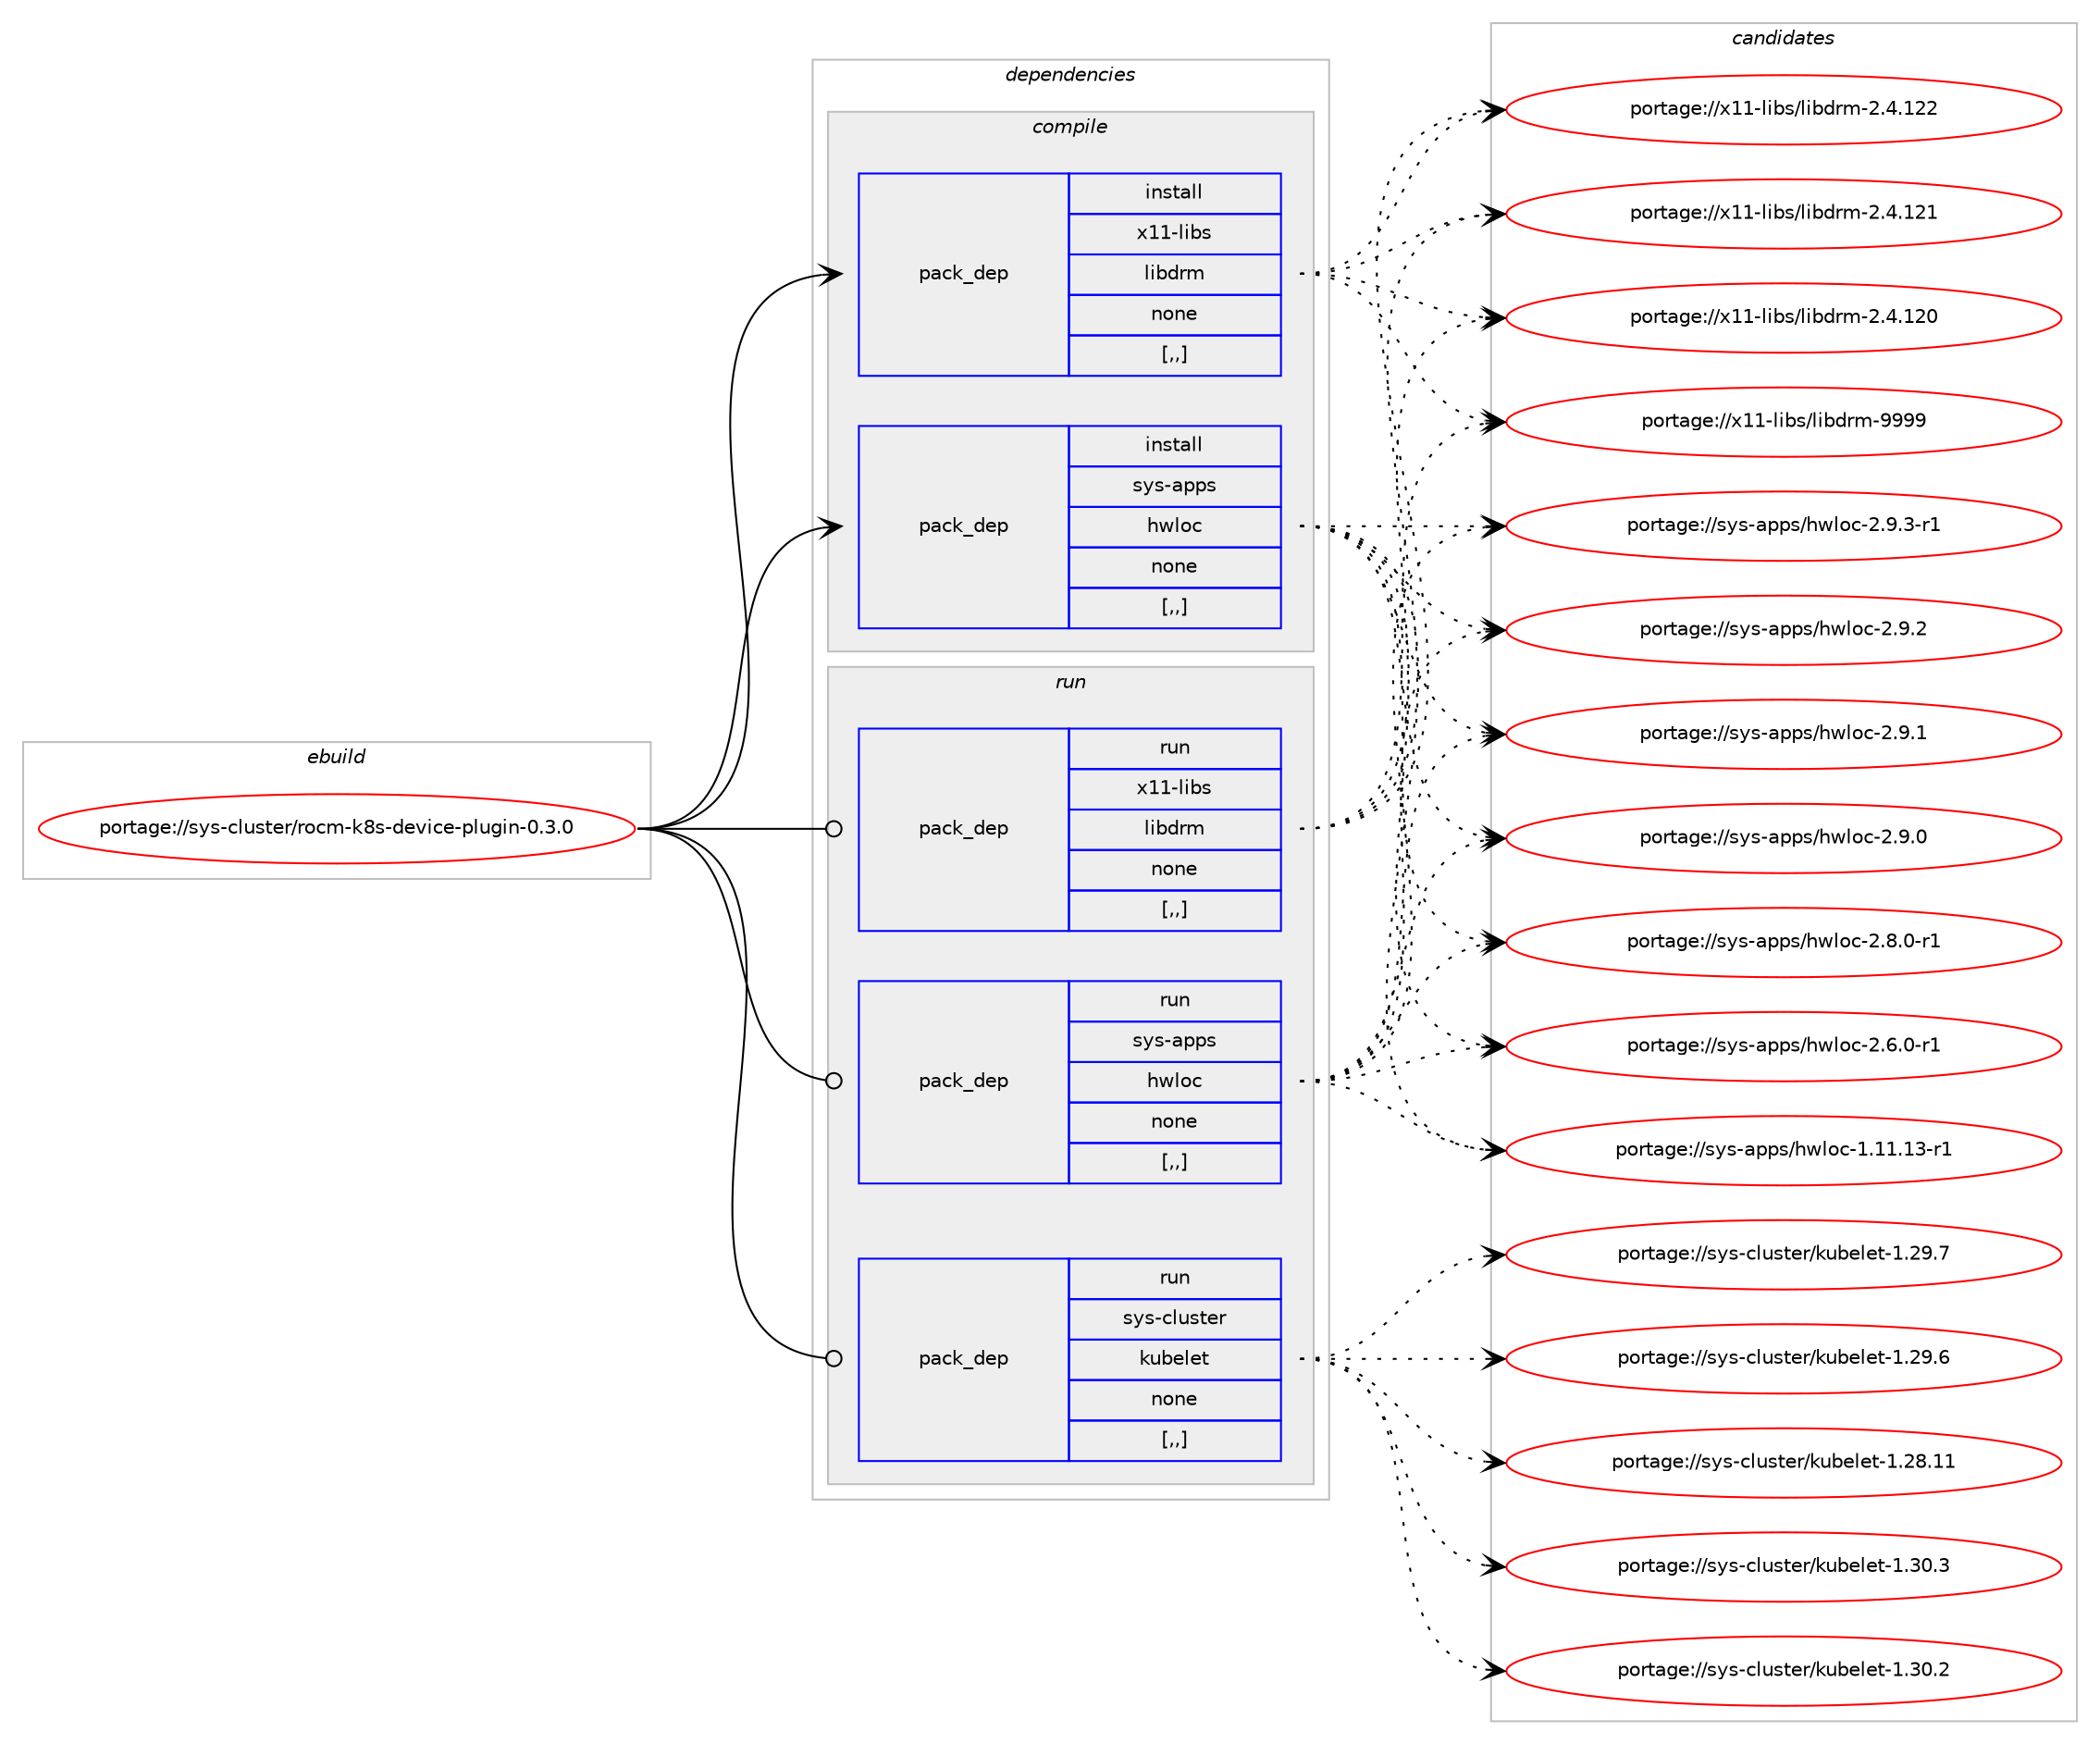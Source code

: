 digraph prolog {

# *************
# Graph options
# *************

newrank=true;
concentrate=true;
compound=true;
graph [rankdir=LR,fontname=Helvetica,fontsize=10,ranksep=1.5];#, ranksep=2.5, nodesep=0.2];
edge  [arrowhead=vee];
node  [fontname=Helvetica,fontsize=10];

# **********
# The ebuild
# **********

subgraph cluster_leftcol {
color=gray;
label=<<i>ebuild</i>>;
id [label="portage://sys-cluster/rocm-k8s-device-plugin-0.3.0", color=red, width=4, href="../sys-cluster/rocm-k8s-device-plugin-0.3.0.svg"];
}

# ****************
# The dependencies
# ****************

subgraph cluster_midcol {
color=gray;
label=<<i>dependencies</i>>;
subgraph cluster_compile {
fillcolor="#eeeeee";
style=filled;
label=<<i>compile</i>>;
subgraph pack313907 {
dependency431401 [label=<<TABLE BORDER="0" CELLBORDER="1" CELLSPACING="0" CELLPADDING="4" WIDTH="220"><TR><TD ROWSPAN="6" CELLPADDING="30">pack_dep</TD></TR><TR><TD WIDTH="110">install</TD></TR><TR><TD>sys-apps</TD></TR><TR><TD>hwloc</TD></TR><TR><TD>none</TD></TR><TR><TD>[,,]</TD></TR></TABLE>>, shape=none, color=blue];
}
id:e -> dependency431401:w [weight=20,style="solid",arrowhead="vee"];
subgraph pack313908 {
dependency431402 [label=<<TABLE BORDER="0" CELLBORDER="1" CELLSPACING="0" CELLPADDING="4" WIDTH="220"><TR><TD ROWSPAN="6" CELLPADDING="30">pack_dep</TD></TR><TR><TD WIDTH="110">install</TD></TR><TR><TD>x11-libs</TD></TR><TR><TD>libdrm</TD></TR><TR><TD>none</TD></TR><TR><TD>[,,]</TD></TR></TABLE>>, shape=none, color=blue];
}
id:e -> dependency431402:w [weight=20,style="solid",arrowhead="vee"];
}
subgraph cluster_compileandrun {
fillcolor="#eeeeee";
style=filled;
label=<<i>compile and run</i>>;
}
subgraph cluster_run {
fillcolor="#eeeeee";
style=filled;
label=<<i>run</i>>;
subgraph pack313909 {
dependency431403 [label=<<TABLE BORDER="0" CELLBORDER="1" CELLSPACING="0" CELLPADDING="4" WIDTH="220"><TR><TD ROWSPAN="6" CELLPADDING="30">pack_dep</TD></TR><TR><TD WIDTH="110">run</TD></TR><TR><TD>sys-apps</TD></TR><TR><TD>hwloc</TD></TR><TR><TD>none</TD></TR><TR><TD>[,,]</TD></TR></TABLE>>, shape=none, color=blue];
}
id:e -> dependency431403:w [weight=20,style="solid",arrowhead="odot"];
subgraph pack313910 {
dependency431404 [label=<<TABLE BORDER="0" CELLBORDER="1" CELLSPACING="0" CELLPADDING="4" WIDTH="220"><TR><TD ROWSPAN="6" CELLPADDING="30">pack_dep</TD></TR><TR><TD WIDTH="110">run</TD></TR><TR><TD>sys-cluster</TD></TR><TR><TD>kubelet</TD></TR><TR><TD>none</TD></TR><TR><TD>[,,]</TD></TR></TABLE>>, shape=none, color=blue];
}
id:e -> dependency431404:w [weight=20,style="solid",arrowhead="odot"];
subgraph pack313911 {
dependency431405 [label=<<TABLE BORDER="0" CELLBORDER="1" CELLSPACING="0" CELLPADDING="4" WIDTH="220"><TR><TD ROWSPAN="6" CELLPADDING="30">pack_dep</TD></TR><TR><TD WIDTH="110">run</TD></TR><TR><TD>x11-libs</TD></TR><TR><TD>libdrm</TD></TR><TR><TD>none</TD></TR><TR><TD>[,,]</TD></TR></TABLE>>, shape=none, color=blue];
}
id:e -> dependency431405:w [weight=20,style="solid",arrowhead="odot"];
}
}

# **************
# The candidates
# **************

subgraph cluster_choices {
rank=same;
color=gray;
label=<<i>candidates</i>>;

subgraph choice313907 {
color=black;
nodesep=1;
choice115121115459711211211547104119108111994550465746514511449 [label="portage://sys-apps/hwloc-2.9.3-r1", color=red, width=4,href="../sys-apps/hwloc-2.9.3-r1.svg"];
choice11512111545971121121154710411910811199455046574650 [label="portage://sys-apps/hwloc-2.9.2", color=red, width=4,href="../sys-apps/hwloc-2.9.2.svg"];
choice11512111545971121121154710411910811199455046574649 [label="portage://sys-apps/hwloc-2.9.1", color=red, width=4,href="../sys-apps/hwloc-2.9.1.svg"];
choice11512111545971121121154710411910811199455046574648 [label="portage://sys-apps/hwloc-2.9.0", color=red, width=4,href="../sys-apps/hwloc-2.9.0.svg"];
choice115121115459711211211547104119108111994550465646484511449 [label="portage://sys-apps/hwloc-2.8.0-r1", color=red, width=4,href="../sys-apps/hwloc-2.8.0-r1.svg"];
choice115121115459711211211547104119108111994550465446484511449 [label="portage://sys-apps/hwloc-2.6.0-r1", color=red, width=4,href="../sys-apps/hwloc-2.6.0-r1.svg"];
choice1151211154597112112115471041191081119945494649494649514511449 [label="portage://sys-apps/hwloc-1.11.13-r1", color=red, width=4,href="../sys-apps/hwloc-1.11.13-r1.svg"];
dependency431401:e -> choice115121115459711211211547104119108111994550465746514511449:w [style=dotted,weight="100"];
dependency431401:e -> choice11512111545971121121154710411910811199455046574650:w [style=dotted,weight="100"];
dependency431401:e -> choice11512111545971121121154710411910811199455046574649:w [style=dotted,weight="100"];
dependency431401:e -> choice11512111545971121121154710411910811199455046574648:w [style=dotted,weight="100"];
dependency431401:e -> choice115121115459711211211547104119108111994550465646484511449:w [style=dotted,weight="100"];
dependency431401:e -> choice115121115459711211211547104119108111994550465446484511449:w [style=dotted,weight="100"];
dependency431401:e -> choice1151211154597112112115471041191081119945494649494649514511449:w [style=dotted,weight="100"];
}
subgraph choice313908 {
color=black;
nodesep=1;
choice1204949451081059811547108105981001141094557575757 [label="portage://x11-libs/libdrm-9999", color=red, width=4,href="../x11-libs/libdrm-9999.svg"];
choice1204949451081059811547108105981001141094550465246495050 [label="portage://x11-libs/libdrm-2.4.122", color=red, width=4,href="../x11-libs/libdrm-2.4.122.svg"];
choice1204949451081059811547108105981001141094550465246495049 [label="portage://x11-libs/libdrm-2.4.121", color=red, width=4,href="../x11-libs/libdrm-2.4.121.svg"];
choice1204949451081059811547108105981001141094550465246495048 [label="portage://x11-libs/libdrm-2.4.120", color=red, width=4,href="../x11-libs/libdrm-2.4.120.svg"];
dependency431402:e -> choice1204949451081059811547108105981001141094557575757:w [style=dotted,weight="100"];
dependency431402:e -> choice1204949451081059811547108105981001141094550465246495050:w [style=dotted,weight="100"];
dependency431402:e -> choice1204949451081059811547108105981001141094550465246495049:w [style=dotted,weight="100"];
dependency431402:e -> choice1204949451081059811547108105981001141094550465246495048:w [style=dotted,weight="100"];
}
subgraph choice313909 {
color=black;
nodesep=1;
choice115121115459711211211547104119108111994550465746514511449 [label="portage://sys-apps/hwloc-2.9.3-r1", color=red, width=4,href="../sys-apps/hwloc-2.9.3-r1.svg"];
choice11512111545971121121154710411910811199455046574650 [label="portage://sys-apps/hwloc-2.9.2", color=red, width=4,href="../sys-apps/hwloc-2.9.2.svg"];
choice11512111545971121121154710411910811199455046574649 [label="portage://sys-apps/hwloc-2.9.1", color=red, width=4,href="../sys-apps/hwloc-2.9.1.svg"];
choice11512111545971121121154710411910811199455046574648 [label="portage://sys-apps/hwloc-2.9.0", color=red, width=4,href="../sys-apps/hwloc-2.9.0.svg"];
choice115121115459711211211547104119108111994550465646484511449 [label="portage://sys-apps/hwloc-2.8.0-r1", color=red, width=4,href="../sys-apps/hwloc-2.8.0-r1.svg"];
choice115121115459711211211547104119108111994550465446484511449 [label="portage://sys-apps/hwloc-2.6.0-r1", color=red, width=4,href="../sys-apps/hwloc-2.6.0-r1.svg"];
choice1151211154597112112115471041191081119945494649494649514511449 [label="portage://sys-apps/hwloc-1.11.13-r1", color=red, width=4,href="../sys-apps/hwloc-1.11.13-r1.svg"];
dependency431403:e -> choice115121115459711211211547104119108111994550465746514511449:w [style=dotted,weight="100"];
dependency431403:e -> choice11512111545971121121154710411910811199455046574650:w [style=dotted,weight="100"];
dependency431403:e -> choice11512111545971121121154710411910811199455046574649:w [style=dotted,weight="100"];
dependency431403:e -> choice11512111545971121121154710411910811199455046574648:w [style=dotted,weight="100"];
dependency431403:e -> choice115121115459711211211547104119108111994550465646484511449:w [style=dotted,weight="100"];
dependency431403:e -> choice115121115459711211211547104119108111994550465446484511449:w [style=dotted,weight="100"];
dependency431403:e -> choice1151211154597112112115471041191081119945494649494649514511449:w [style=dotted,weight="100"];
}
subgraph choice313910 {
color=black;
nodesep=1;
choice1151211154599108117115116101114471071179810110810111645494651484651 [label="portage://sys-cluster/kubelet-1.30.3", color=red, width=4,href="../sys-cluster/kubelet-1.30.3.svg"];
choice1151211154599108117115116101114471071179810110810111645494651484650 [label="portage://sys-cluster/kubelet-1.30.2", color=red, width=4,href="../sys-cluster/kubelet-1.30.2.svg"];
choice1151211154599108117115116101114471071179810110810111645494650574655 [label="portage://sys-cluster/kubelet-1.29.7", color=red, width=4,href="../sys-cluster/kubelet-1.29.7.svg"];
choice1151211154599108117115116101114471071179810110810111645494650574654 [label="portage://sys-cluster/kubelet-1.29.6", color=red, width=4,href="../sys-cluster/kubelet-1.29.6.svg"];
choice115121115459910811711511610111447107117981011081011164549465056464949 [label="portage://sys-cluster/kubelet-1.28.11", color=red, width=4,href="../sys-cluster/kubelet-1.28.11.svg"];
dependency431404:e -> choice1151211154599108117115116101114471071179810110810111645494651484651:w [style=dotted,weight="100"];
dependency431404:e -> choice1151211154599108117115116101114471071179810110810111645494651484650:w [style=dotted,weight="100"];
dependency431404:e -> choice1151211154599108117115116101114471071179810110810111645494650574655:w [style=dotted,weight="100"];
dependency431404:e -> choice1151211154599108117115116101114471071179810110810111645494650574654:w [style=dotted,weight="100"];
dependency431404:e -> choice115121115459910811711511610111447107117981011081011164549465056464949:w [style=dotted,weight="100"];
}
subgraph choice313911 {
color=black;
nodesep=1;
choice1204949451081059811547108105981001141094557575757 [label="portage://x11-libs/libdrm-9999", color=red, width=4,href="../x11-libs/libdrm-9999.svg"];
choice1204949451081059811547108105981001141094550465246495050 [label="portage://x11-libs/libdrm-2.4.122", color=red, width=4,href="../x11-libs/libdrm-2.4.122.svg"];
choice1204949451081059811547108105981001141094550465246495049 [label="portage://x11-libs/libdrm-2.4.121", color=red, width=4,href="../x11-libs/libdrm-2.4.121.svg"];
choice1204949451081059811547108105981001141094550465246495048 [label="portage://x11-libs/libdrm-2.4.120", color=red, width=4,href="../x11-libs/libdrm-2.4.120.svg"];
dependency431405:e -> choice1204949451081059811547108105981001141094557575757:w [style=dotted,weight="100"];
dependency431405:e -> choice1204949451081059811547108105981001141094550465246495050:w [style=dotted,weight="100"];
dependency431405:e -> choice1204949451081059811547108105981001141094550465246495049:w [style=dotted,weight="100"];
dependency431405:e -> choice1204949451081059811547108105981001141094550465246495048:w [style=dotted,weight="100"];
}
}

}

